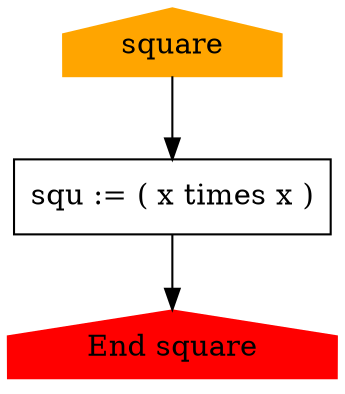 digraph squareCFG {
	140700635505552 [label=square color=orange shape=house style=filled]
	0 [label="End square" color=red shape=house style=filled]
	140700635505552 -> 140700635512656
	140700635512656 [label="{squ := ( x times x )}" shape=record]
	140700635512656 -> 0
}
